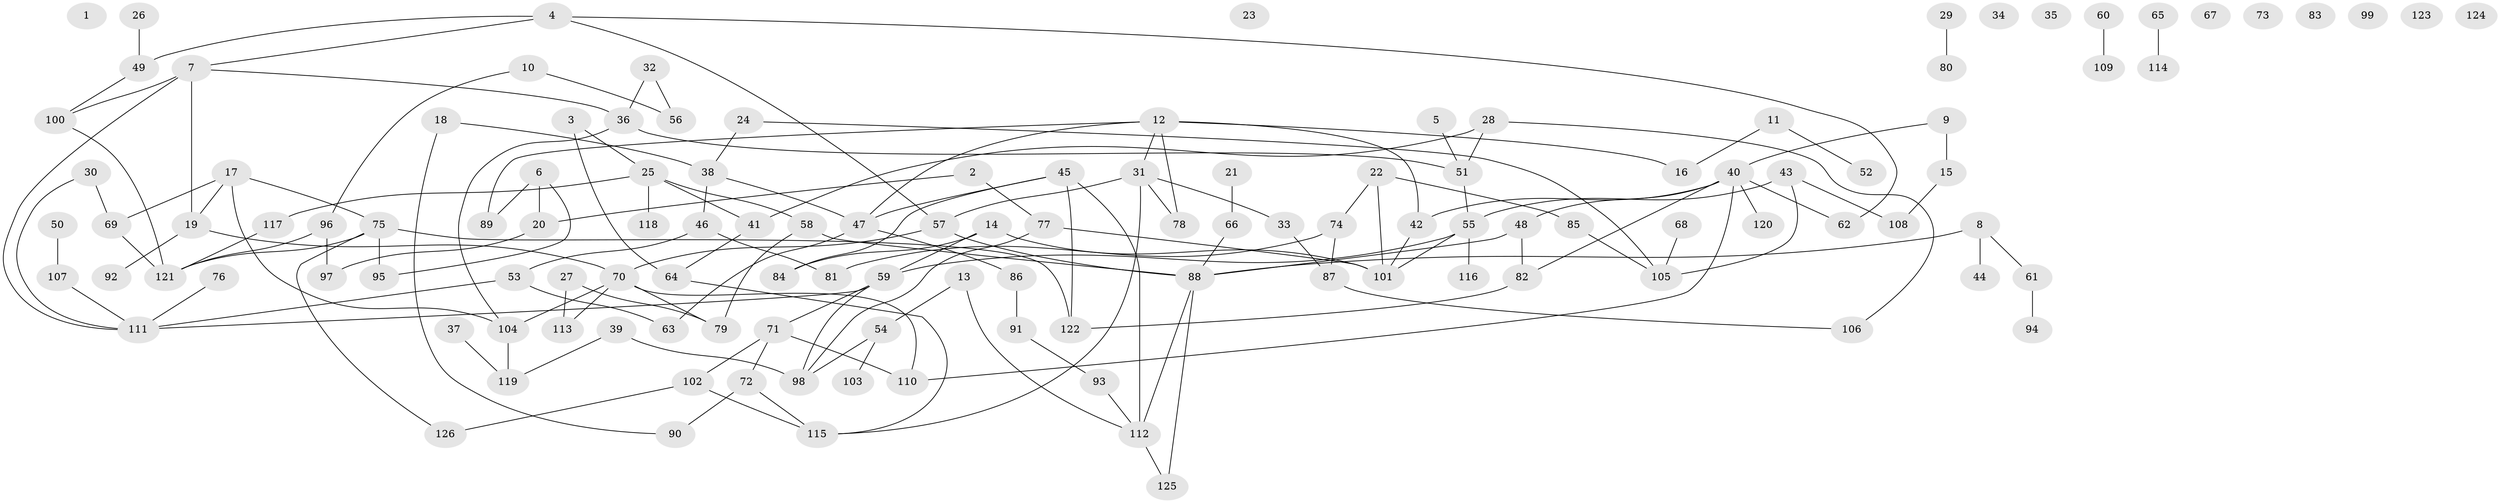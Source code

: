 // Generated by graph-tools (version 1.1) at 2025/38/03/09/25 04:38:52]
// undirected, 126 vertices, 159 edges
graph export_dot {
graph [start="1"]
  node [color=gray90,style=filled];
  1;
  2;
  3;
  4;
  5;
  6;
  7;
  8;
  9;
  10;
  11;
  12;
  13;
  14;
  15;
  16;
  17;
  18;
  19;
  20;
  21;
  22;
  23;
  24;
  25;
  26;
  27;
  28;
  29;
  30;
  31;
  32;
  33;
  34;
  35;
  36;
  37;
  38;
  39;
  40;
  41;
  42;
  43;
  44;
  45;
  46;
  47;
  48;
  49;
  50;
  51;
  52;
  53;
  54;
  55;
  56;
  57;
  58;
  59;
  60;
  61;
  62;
  63;
  64;
  65;
  66;
  67;
  68;
  69;
  70;
  71;
  72;
  73;
  74;
  75;
  76;
  77;
  78;
  79;
  80;
  81;
  82;
  83;
  84;
  85;
  86;
  87;
  88;
  89;
  90;
  91;
  92;
  93;
  94;
  95;
  96;
  97;
  98;
  99;
  100;
  101;
  102;
  103;
  104;
  105;
  106;
  107;
  108;
  109;
  110;
  111;
  112;
  113;
  114;
  115;
  116;
  117;
  118;
  119;
  120;
  121;
  122;
  123;
  124;
  125;
  126;
  2 -- 20;
  2 -- 77;
  3 -- 25;
  3 -- 64;
  4 -- 7;
  4 -- 49;
  4 -- 57;
  4 -- 62;
  5 -- 51;
  6 -- 20;
  6 -- 89;
  6 -- 95;
  7 -- 19;
  7 -- 36;
  7 -- 100;
  7 -- 111;
  8 -- 44;
  8 -- 61;
  8 -- 88;
  9 -- 15;
  9 -- 40;
  10 -- 56;
  10 -- 96;
  11 -- 16;
  11 -- 52;
  12 -- 16;
  12 -- 31;
  12 -- 42;
  12 -- 47;
  12 -- 78;
  12 -- 89;
  13 -- 54;
  13 -- 112;
  14 -- 59;
  14 -- 84;
  14 -- 101;
  15 -- 108;
  17 -- 19;
  17 -- 69;
  17 -- 75;
  17 -- 104;
  18 -- 38;
  18 -- 90;
  19 -- 70;
  19 -- 92;
  20 -- 97;
  21 -- 66;
  22 -- 74;
  22 -- 85;
  22 -- 101;
  24 -- 38;
  24 -- 105;
  25 -- 41;
  25 -- 58;
  25 -- 117;
  25 -- 118;
  26 -- 49;
  27 -- 79;
  27 -- 113;
  28 -- 41;
  28 -- 51;
  28 -- 106;
  29 -- 80;
  30 -- 69;
  30 -- 111;
  31 -- 33;
  31 -- 57;
  31 -- 78;
  31 -- 115;
  32 -- 36;
  32 -- 56;
  33 -- 87;
  36 -- 51;
  36 -- 104;
  37 -- 119;
  38 -- 46;
  38 -- 47;
  39 -- 98;
  39 -- 119;
  40 -- 42;
  40 -- 48;
  40 -- 62;
  40 -- 82;
  40 -- 110;
  40 -- 120;
  41 -- 64;
  42 -- 101;
  43 -- 55;
  43 -- 105;
  43 -- 108;
  45 -- 47;
  45 -- 84;
  45 -- 112;
  45 -- 122;
  46 -- 53;
  46 -- 81;
  47 -- 63;
  47 -- 86;
  48 -- 82;
  48 -- 88;
  49 -- 100;
  50 -- 107;
  51 -- 55;
  53 -- 63;
  53 -- 111;
  54 -- 98;
  54 -- 103;
  55 -- 59;
  55 -- 101;
  55 -- 116;
  57 -- 70;
  57 -- 88;
  58 -- 79;
  58 -- 88;
  59 -- 71;
  59 -- 98;
  59 -- 111;
  60 -- 109;
  61 -- 94;
  64 -- 115;
  65 -- 114;
  66 -- 88;
  68 -- 105;
  69 -- 121;
  70 -- 79;
  70 -- 104;
  70 -- 110;
  70 -- 113;
  71 -- 72;
  71 -- 102;
  71 -- 110;
  72 -- 90;
  72 -- 115;
  74 -- 81;
  74 -- 87;
  75 -- 95;
  75 -- 121;
  75 -- 122;
  75 -- 126;
  76 -- 111;
  77 -- 98;
  77 -- 101;
  82 -- 122;
  85 -- 105;
  86 -- 91;
  87 -- 106;
  88 -- 112;
  88 -- 125;
  91 -- 93;
  93 -- 112;
  96 -- 97;
  96 -- 121;
  100 -- 121;
  102 -- 115;
  102 -- 126;
  104 -- 119;
  107 -- 111;
  112 -- 125;
  117 -- 121;
}
